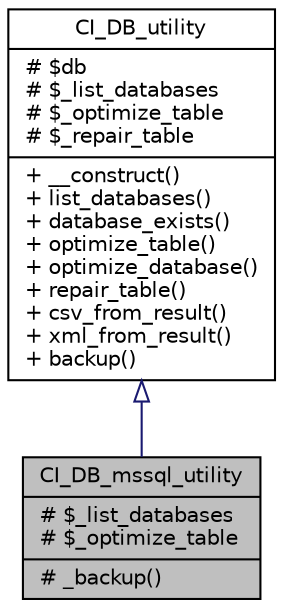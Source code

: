 digraph "CI_DB_mssql_utility"
{
 // LATEX_PDF_SIZE
  edge [fontname="Helvetica",fontsize="10",labelfontname="Helvetica",labelfontsize="10"];
  node [fontname="Helvetica",fontsize="10",shape=record];
  Node0 [label="{CI_DB_mssql_utility\n|# $_list_databases\l# $_optimize_table\l|# _backup()\l}",height=0.2,width=0.4,color="black", fillcolor="grey75", style="filled", fontcolor="black",tooltip=" "];
  Node1 -> Node0 [dir="back",color="midnightblue",fontsize="10",style="solid",arrowtail="onormal",fontname="Helvetica"];
  Node1 [label="{CI_DB_utility\n|# $db\l# $_list_databases\l# $_optimize_table\l# $_repair_table\l|+ __construct()\l+ list_databases()\l+ database_exists()\l+ optimize_table()\l+ optimize_database()\l+ repair_table()\l+ csv_from_result()\l+ xml_from_result()\l+ backup()\l}",height=0.2,width=0.4,color="black", fillcolor="white", style="filled",URL="$class_c_i___d_b__utility.html",tooltip=" "];
}
